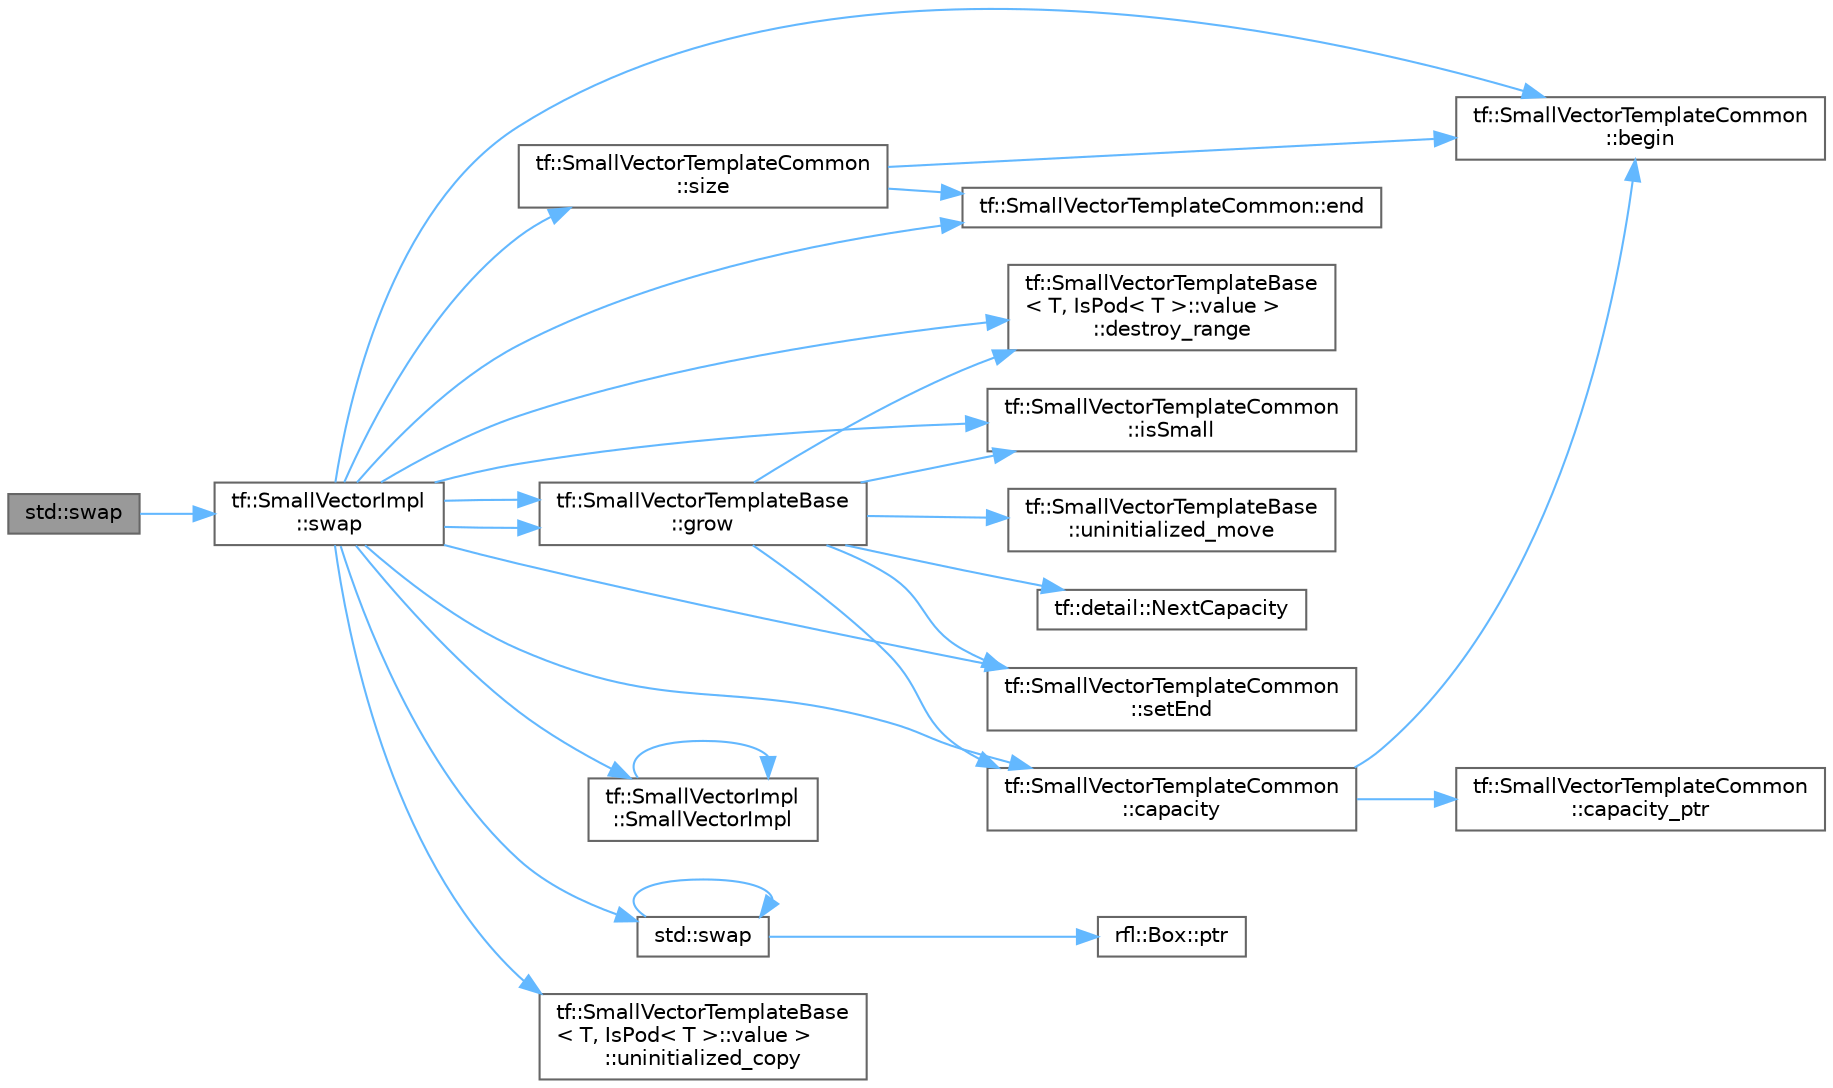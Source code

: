 digraph "std::swap"
{
 // LATEX_PDF_SIZE
  bgcolor="transparent";
  edge [fontname=Helvetica,fontsize=10,labelfontname=Helvetica,labelfontsize=10];
  node [fontname=Helvetica,fontsize=10,shape=box,height=0.2,width=0.4];
  rankdir="LR";
  Node1 [id="Node000001",label="std::swap",height=0.2,width=0.4,color="gray40", fillcolor="grey60", style="filled", fontcolor="black",tooltip="Implement std::swap in terms of SmallVector swap."];
  Node1 -> Node2 [id="edge27_Node000001_Node000002",color="steelblue1",style="solid",tooltip=" "];
  Node2 [id="Node000002",label="tf::SmallVectorImpl\l::swap",height=0.2,width=0.4,color="grey40", fillcolor="white", style="filled",URL="$classtf_1_1_small_vector_impl.html#ac79ba4c3607daede2f497cb7f14cc3cb",tooltip=" "];
  Node2 -> Node3 [id="edge28_Node000002_Node000003",color="steelblue1",style="solid",tooltip=" "];
  Node3 [id="Node000003",label="tf::SmallVectorTemplateCommon\l::begin",height=0.2,width=0.4,color="grey40", fillcolor="white", style="filled",URL="$classtf_1_1_small_vector_template_common.html#a5022deed40c9c9f983230c38d99658f4",tooltip=" "];
  Node2 -> Node4 [id="edge29_Node000002_Node000004",color="steelblue1",style="solid",tooltip=" "];
  Node4 [id="Node000004",label="tf::SmallVectorTemplateCommon\l::capacity",height=0.2,width=0.4,color="grey40", fillcolor="white", style="filled",URL="$classtf_1_1_small_vector_template_common.html#a82d552c39834d18a03a5a7f62031aac3",tooltip="Return the total number of elements in the currently allocated buffer."];
  Node4 -> Node3 [id="edge30_Node000004_Node000003",color="steelblue1",style="solid",tooltip=" "];
  Node4 -> Node5 [id="edge31_Node000004_Node000005",color="steelblue1",style="solid",tooltip=" "];
  Node5 [id="Node000005",label="tf::SmallVectorTemplateCommon\l::capacity_ptr",height=0.2,width=0.4,color="grey40", fillcolor="white", style="filled",URL="$classtf_1_1_small_vector_template_common.html#ae101bcc51df9f276a517b7634cc885d0",tooltip=" "];
  Node2 -> Node6 [id="edge32_Node000002_Node000006",color="steelblue1",style="solid",tooltip=" "];
  Node6 [id="Node000006",label="tf::SmallVectorTemplateBase\l\< T, IsPod\< T \>::value \>\l::destroy_range",height=0.2,width=0.4,color="grey40", fillcolor="white", style="filled",URL="$classtf_1_1_small_vector_template_base.html#a00ebcf9e81eed0b433be97131fd3d1d1",tooltip=" "];
  Node2 -> Node7 [id="edge33_Node000002_Node000007",color="steelblue1",style="solid",tooltip=" "];
  Node7 [id="Node000007",label="tf::SmallVectorTemplateCommon::end",height=0.2,width=0.4,color="grey40", fillcolor="white", style="filled",URL="$classtf_1_1_small_vector_template_common.html#a59e18797630dc06cef6c2ae5acf591a0",tooltip=" "];
  Node2 -> Node8 [id="edge34_Node000002_Node000008",color="steelblue1",style="solid",tooltip=" "];
  Node8 [id="Node000008",label="tf::SmallVectorTemplateBase\l::grow",height=0.2,width=0.4,color="grey40", fillcolor="white", style="filled",URL="$classtf_1_1_small_vector_template_base.html#ab804c48d808741a114c698847860d64c",tooltip=" "];
  Node8 -> Node4 [id="edge35_Node000008_Node000004",color="steelblue1",style="solid",tooltip=" "];
  Node8 -> Node6 [id="edge36_Node000008_Node000006",color="steelblue1",style="solid",tooltip=" "];
  Node8 -> Node9 [id="edge37_Node000008_Node000009",color="steelblue1",style="solid",tooltip=" "];
  Node9 [id="Node000009",label="tf::SmallVectorTemplateCommon\l::isSmall",height=0.2,width=0.4,color="grey40", fillcolor="white", style="filled",URL="$classtf_1_1_small_vector_template_common.html#ad541b208571c7244efc8fbe42b90d608",tooltip=" "];
  Node8 -> Node10 [id="edge38_Node000008_Node000010",color="steelblue1",style="solid",tooltip=" "];
  Node10 [id="Node000010",label="tf::detail::NextCapacity",height=0.2,width=0.4,color="grey40", fillcolor="white", style="filled",URL="$namespacetf_1_1detail.html#af7219c0a48eb7108171068b23dd93c92",tooltip="NextCapacity - Returns the next power of two (in 64-bits) that is strictly greater than A...."];
  Node8 -> Node11 [id="edge39_Node000008_Node000011",color="steelblue1",style="solid",tooltip=" "];
  Node11 [id="Node000011",label="tf::SmallVectorTemplateCommon\l::setEnd",height=0.2,width=0.4,color="grey40", fillcolor="white", style="filled",URL="$classtf_1_1_small_vector_template_common.html#ae5fa1f3af9c829c120fd6ee9be5cf562",tooltip=" "];
  Node8 -> Node12 [id="edge40_Node000008_Node000012",color="steelblue1",style="solid",tooltip=" "];
  Node12 [id="Node000012",label="tf::SmallVectorTemplateBase\l::uninitialized_move",height=0.2,width=0.4,color="grey40", fillcolor="white", style="filled",URL="$classtf_1_1_small_vector_template_base.html#adf1b336ce5b5f404de1bb43c354fe1dd",tooltip=" "];
  Node2 -> Node8 [id="edge41_Node000002_Node000008",color="steelblue1",style="solid",tooltip=" "];
  Node2 -> Node9 [id="edge42_Node000002_Node000009",color="steelblue1",style="solid",tooltip=" "];
  Node2 -> Node11 [id="edge43_Node000002_Node000011",color="steelblue1",style="solid",tooltip=" "];
  Node2 -> Node13 [id="edge44_Node000002_Node000013",color="steelblue1",style="solid",tooltip=" "];
  Node13 [id="Node000013",label="tf::SmallVectorTemplateCommon\l::size",height=0.2,width=0.4,color="grey40", fillcolor="white", style="filled",URL="$classtf_1_1_small_vector_template_common.html#a4416437b41cf9d57a6ed6b061e1cc1e8",tooltip=" "];
  Node13 -> Node3 [id="edge45_Node000013_Node000003",color="steelblue1",style="solid",tooltip=" "];
  Node13 -> Node7 [id="edge46_Node000013_Node000007",color="steelblue1",style="solid",tooltip=" "];
  Node2 -> Node14 [id="edge47_Node000002_Node000014",color="steelblue1",style="solid",tooltip=" "];
  Node14 [id="Node000014",label="tf::SmallVectorImpl\l::SmallVectorImpl",height=0.2,width=0.4,color="grey40", fillcolor="white", style="filled",URL="$classtf_1_1_small_vector_impl.html#a54467e7ac16f186941e384eb25557830",tooltip=" "];
  Node14 -> Node14 [id="edge48_Node000014_Node000014",color="steelblue1",style="solid",tooltip=" "];
  Node2 -> Node15 [id="edge49_Node000002_Node000015",color="steelblue1",style="solid",tooltip=" "];
  Node15 [id="Node000015",label="std::swap",height=0.2,width=0.4,color="grey40", fillcolor="white", style="filled",URL="$namespacestd.html#a3acbe51b6415e9284430194bf04944e1",tooltip=" "];
  Node15 -> Node16 [id="edge50_Node000015_Node000016",color="steelblue1",style="solid",tooltip=" "];
  Node16 [id="Node000016",label="rfl::Box::ptr",height=0.2,width=0.4,color="grey40", fillcolor="white", style="filled",URL="$classrfl_1_1_box.html#a2edf048a6e6bea174db329e6ce7cf3df",tooltip="Returns the underlying unique_ptr"];
  Node15 -> Node15 [id="edge51_Node000015_Node000015",color="steelblue1",style="solid",tooltip=" "];
  Node2 -> Node17 [id="edge52_Node000002_Node000017",color="steelblue1",style="solid",tooltip=" "];
  Node17 [id="Node000017",label="tf::SmallVectorTemplateBase\l\< T, IsPod\< T \>::value \>\l::uninitialized_copy",height=0.2,width=0.4,color="grey40", fillcolor="white", style="filled",URL="$classtf_1_1_small_vector_template_base.html#ab8738fe3287f4ef437fe7363e8ae2d60",tooltip=" "];
}
